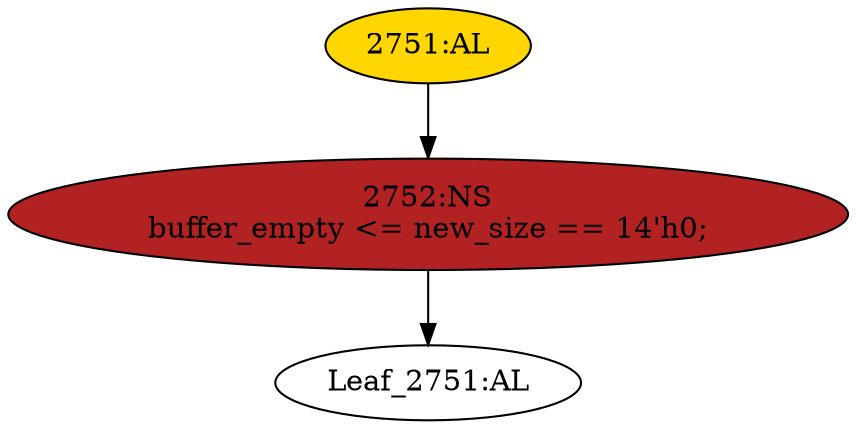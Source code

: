 strict digraph "" {
	node [label="\N"];
	"2751:AL"	 [ast="<pyverilog.vparser.ast.Always object at 0x7f13b5542b90>",
		clk_sens=True,
		fillcolor=gold,
		label="2751:AL",
		sens="['clk']",
		statements="[]",
		style=filled,
		typ=Always,
		use_var="['new_size']"];
	"2752:NS"	 [ast="<pyverilog.vparser.ast.NonblockingSubstitution object at 0x7f13b5542c90>",
		fillcolor=firebrick,
		label="2752:NS
buffer_empty <= new_size == 14'h0;",
		statements="[<pyverilog.vparser.ast.NonblockingSubstitution object at 0x7f13b5542c90>]",
		style=filled,
		typ=NonblockingSubstitution];
	"2751:AL" -> "2752:NS"	 [cond="[]",
		lineno=None];
	"Leaf_2751:AL"	 [def_var="['buffer_empty']",
		label="Leaf_2751:AL"];
	"2752:NS" -> "Leaf_2751:AL"	 [cond="[]",
		lineno=None];
}

